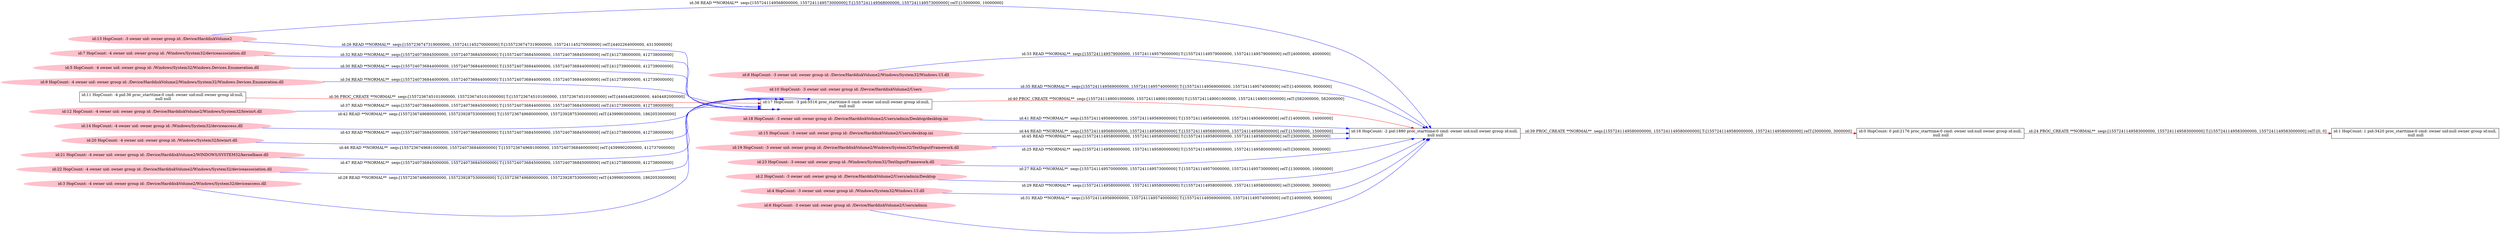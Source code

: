 digraph  {
rankdir=LR
"7"[color=pink,label="id:7 HopCount: -4 owner uid: owner group id: /Windows/System32/deviceassociation.dll ", shape=oval,style=filled];
"17"[color=black,label="id:17 HopCount: -3 pid:5516 proc_starttime:0 cmd: owner uid:null owner group id:null,\n null null", shape=box,style=solid];
"7" -> "17" [id=32,__obj="READ"color=blue,label="id:32 READ **NORMAL**  seqs:[1557240736845000000, 1557240736845000000] T:[1557240736845000000, 1557240736845000000] relT:[412738000000, 412738000000]",style=solid];
"8"[color=pink,label="id:8 HopCount: -3 owner uid: owner group id: /Device/HarddiskVolume2/Windows/System32/Windows.UI.dll ", shape=oval,style=filled];
"16"[color=black,label="id:16 HopCount: -2 pid:1880 proc_starttime:0 cmd: owner uid:null owner group id:null,\n null null", shape=box,style=solid];
"8" -> "16" [id=33,__obj="READ"color=blue,label="id:33 READ **NORMAL**  seqs:[1557241149579000000, 1557241149579000000] T:[1557241149579000000, 1557241149579000000] relT:[4000000, 4000000]",style=solid];
"9"[color=pink,label="id:9 HopCount: -4 owner uid: owner group id: /Device/HarddiskVolume2/Windows/System32/Windows.Devices.Enumeration.dll ", shape=oval,style=filled];
"9" -> "17" [id=34,__obj="READ"color=blue,label="id:34 READ **NORMAL**  seqs:[1557240736844000000, 1557240736844000000] T:[1557240736844000000, 1557240736844000000] relT:[412739000000, 412739000000]",style=solid];
"10"[color=pink,label="id:10 HopCount: -3 owner uid: owner group id: /Device/HarddiskVolume2/Users ", shape=oval,style=filled];
"10" -> "16" [id=35,__obj="READ"color=blue,label="id:35 READ **NORMAL**  seqs:[1557241149569000000, 1557241149574000000] T:[1557241149569000000, 1557241149574000000] relT:[14000000, 9000000]",style=solid];
"11"[color=black,label="id:11 HopCount: -4 pid:36 proc_starttime:0 cmd: owner uid:null owner group id:null,\n null null", shape=box,style=solid];
"11" -> "17" [id=36,__obj="PROC_CREATE"color=red,label="id:36 PROC_CREATE **NORMAL**  seqs:[1557236745101000000, 1557236745101000000] T:[1557236745101000000, 1557236745101000000] relT:[4404482000000, 4404482000000]",style=solid];
"12"[color=pink,label="id:12 HopCount: -4 owner uid: owner group id: /Device/HarddiskVolume2/Windows/System32/biwinrt.dll ", shape=oval,style=filled];
"12" -> "17" [id=37,__obj="READ"color=blue,label="id:37 READ **NORMAL**  seqs:[1557240736844000000, 1557240736845000000] T:[1557240736844000000, 1557240736845000000] relT:[412739000000, 412738000000]",style=solid];
"13"[color=pink,label="id:13 HopCount: -3 owner uid: owner group id: /Device/HarddiskVolume2 ", shape=oval,style=filled];
"13" -> "16" [id=38,__obj="READ"color=blue,label="id:38 READ **NORMAL**  seqs:[1557241149568000000, 1557241149573000000] T:[1557241149568000000, 1557241149573000000] relT:[15000000, 10000000]",style=solid];
"0"[color=black,label="id:0 HopCount: 0 pid:2176 proc_starttime:0 cmd: owner uid:null owner group id:null,\n null null", shape=box,style=solid];
"16" -> "0" [id=39,__obj="PROC_CREATE"color=red,label="id:39 PROC_CREATE **NORMAL**  seqs:[1557241149580000000, 1557241149580000000] T:[1557241149580000000, 1557241149580000000] relT:[3000000, 3000000]",style=solid];
"17" -> "16" [id=40,__obj="PROC_CREATE"color=red,label="id:40 PROC_CREATE **NORMAL**  seqs:[1557241149001000000, 1557241149001000000] T:[1557241149001000000, 1557241149001000000] relT:[582000000, 582000000]",style=solid];
"18"[color=pink,label="id:18 HopCount: -3 owner uid: owner group id: /Device/HarddiskVolume2/Users/admin/Desktop/desktop.ini ", shape=oval,style=filled];
"18" -> "16" [id=41,__obj="READ"color=blue,label="id:41 READ **NORMAL**  seqs:[1557241149569000000, 1557241149569000000] T:[1557241149569000000, 1557241149569000000] relT:[14000000, 14000000]",style=solid];
"14"[color=pink,label="id:14 HopCount: -4 owner uid: owner group id: /Windows/System32/deviceaccess.dll ", shape=oval,style=filled];
"14" -> "17" [id=42,__obj="READ"color=blue,label="id:42 READ **NORMAL**  seqs:[1557236749680000000, 1557239287530000000] T:[1557236749680000000, 1557239287530000000] relT:[4399903000000, 1862053000000]",style=solid];
"20"[color=pink,label="id:20 HopCount: -4 owner uid: owner group id: /Windows/System32/biwinrt.dll ", shape=oval,style=filled];
"20" -> "17" [id=43,__obj="READ"color=blue,label="id:43 READ **NORMAL**  seqs:[1557240736845000000, 1557240736845000000] T:[1557240736845000000, 1557240736845000000] relT:[412738000000, 412738000000]",style=solid];
"15"[color=pink,label="id:15 HopCount: -3 owner uid: owner group id: /Device/HarddiskVolume2/Users/desktop.ini ", shape=oval,style=filled];
"15" -> "16" [id=44,__obj="READ"color=blue,label="id:44 READ **NORMAL**  seqs:[1557241149568000000, 1557241149568000000] T:[1557241149568000000, 1557241149568000000] relT:[15000000, 15000000]",style=solid];
"19"[color=pink,label="id:19 HopCount: -3 owner uid: owner group id: /Device/HarddiskVolume2/Windows/System32/TextInputFramework.dll ", shape=oval,style=filled];
"19" -> "16" [id=45,__obj="READ"color=blue,label="id:45 READ **NORMAL**  seqs:[1557241149580000000, 1557241149580000000] T:[1557241149580000000, 1557241149580000000] relT:[3000000, 3000000]",style=solid];
"21"[color=pink,label="id:21 HopCount: -4 owner uid: owner group id: /Device/HarddiskVolume2/WINDOWS/SYSTEM32/kernelbase.dll ", shape=oval,style=filled];
"21" -> "17" [id=46,__obj="READ"color=blue,label="id:46 READ **NORMAL**  seqs:[1557236749681000000, 1557240736846000000] T:[1557236749681000000, 1557240736846000000] relT:[4399902000000, 412737000000]",style=solid];
"22"[color=pink,label="id:22 HopCount: -4 owner uid: owner group id: /Device/HarddiskVolume2/Windows/System32/deviceassociation.dll ", shape=oval,style=filled];
"22" -> "17" [id=47,__obj="READ"color=blue,label="id:47 READ **NORMAL**  seqs:[1557240736845000000, 1557240736845000000] T:[1557240736845000000, 1557240736845000000] relT:[412738000000, 412738000000]",style=solid];
"1"[color=black,label="id:1 HopCount: 1 pid:3420 proc_starttime:0 cmd: owner uid:null owner group id:null,\n null null", shape=box,style=solid];
"0" -> "1" [id=24,__obj="PROC_CREATE"color=red,label="id:24 PROC_CREATE **NORMAL**  seqs:[1557241149583000000, 1557241149583000000] T:[1557241149583000000, 1557241149583000000] relT:[0, 0]",style=solid];
"23"[color=pink,label="id:23 HopCount: -3 owner uid: owner group id: /Windows/System32/TextInputFramework.dll ", shape=oval,style=filled];
"23" -> "16" [id=25,__obj="READ"color=blue,label="id:25 READ **NORMAL**  seqs:[1557241149580000000, 1557241149580000000] T:[1557241149580000000, 1557241149580000000] relT:[3000000, 3000000]",style=solid];
"13" -> "17" [id=26,__obj="READ"color=blue,label="id:26 READ **NORMAL**  seqs:[1557236747319000000, 1557241145270000000] T:[1557236747319000000, 1557241145270000000] relT:[4402264000000, 4313000000]",style=solid];
"2"[color=pink,label="id:2 HopCount: -3 owner uid: owner group id: /Device/HarddiskVolume2/Users/admin/Desktop ", shape=oval,style=filled];
"2" -> "16" [id=27,__obj="READ"color=blue,label="id:27 READ **NORMAL**  seqs:[1557241149570000000, 1557241149573000000] T:[1557241149570000000, 1557241149573000000] relT:[13000000, 10000000]",style=solid];
"3"[color=pink,label="id:3 HopCount: -4 owner uid: owner group id: /Device/HarddiskVolume2/Windows/System32/deviceaccess.dll ", shape=oval,style=filled];
"3" -> "17" [id=28,__obj="READ"color=blue,label="id:28 READ **NORMAL**  seqs:[1557236749680000000, 1557239287530000000] T:[1557236749680000000, 1557239287530000000] relT:[4399903000000, 1862053000000]",style=solid];
"4"[color=pink,label="id:4 HopCount: -3 owner uid: owner group id: /Windows/System32/Windows.UI.dll ", shape=oval,style=filled];
"4" -> "16" [id=29,__obj="READ"color=blue,label="id:29 READ **NORMAL**  seqs:[1557241149580000000, 1557241149580000000] T:[1557241149580000000, 1557241149580000000] relT:[3000000, 3000000]",style=solid];
"5"[color=pink,label="id:5 HopCount: -4 owner uid: owner group id: /Windows/System32/Windows.Devices.Enumeration.dll ", shape=oval,style=filled];
"5" -> "17" [id=30,__obj="READ"color=blue,label="id:30 READ **NORMAL**  seqs:[1557240736844000000, 1557240736844000000] T:[1557240736844000000, 1557240736844000000] relT:[412739000000, 412739000000]",style=solid];
"6"[color=pink,label="id:6 HopCount: -3 owner uid: owner group id: /Device/HarddiskVolume2/Users/admin ", shape=oval,style=filled];
"6" -> "16" [id=31,__obj="READ"color=blue,label="id:31 READ **NORMAL**  seqs:[1557241149569000000, 1557241149574000000] T:[1557241149569000000, 1557241149574000000] relT:[14000000, 9000000]",style=solid];
}